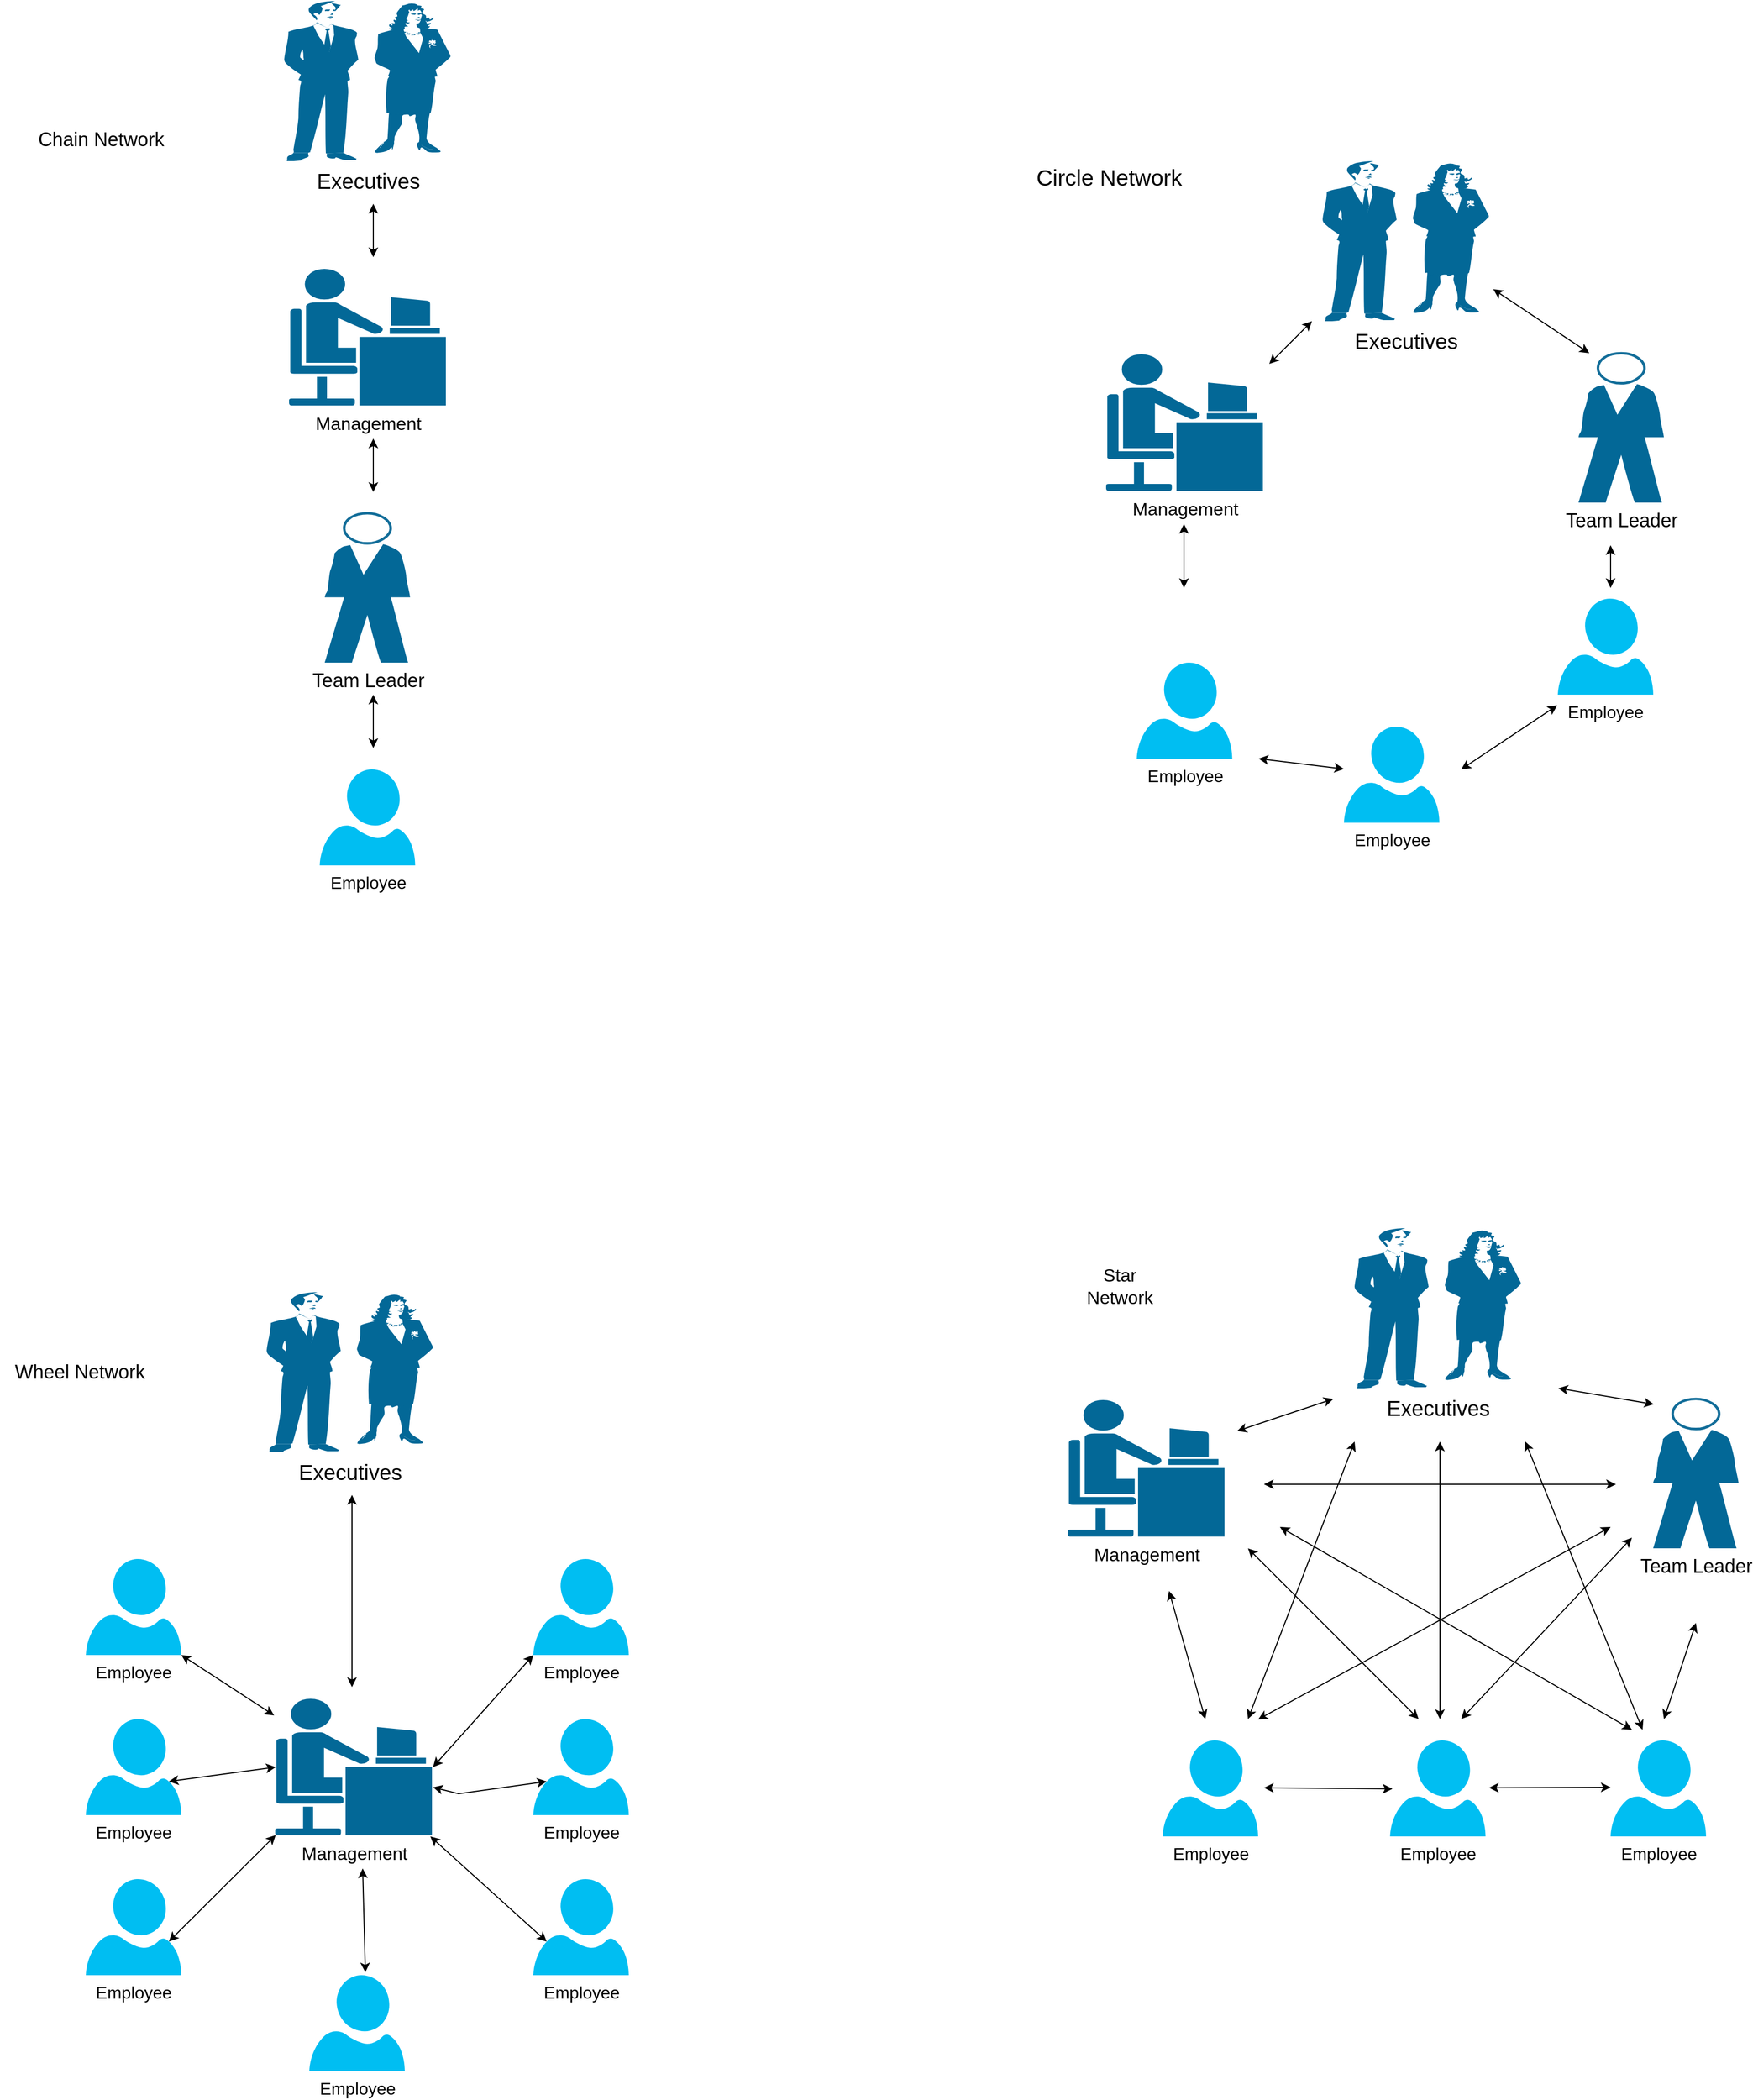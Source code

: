 <mxfile version="24.2.5" type="github">
  <diagram name="Page-1" id="i_VaZ7OJ8o2V3wQM34su">
    <mxGraphModel dx="1631" dy="938" grid="1" gridSize="10" guides="1" tooltips="1" connect="1" arrows="1" fold="1" page="1" pageScale="1" pageWidth="850" pageHeight="1100" math="0" shadow="0">
      <root>
        <mxCell id="0" />
        <mxCell id="1" parent="0" />
        <mxCell id="u5D1p8PYzqS9Afp-8pXa-1" value="Chain Network" style="text;html=1;align=center;verticalAlign=middle;whiteSpace=wrap;rounded=0;strokeWidth=5;fontSize=18;" vertex="1" parent="1">
          <mxGeometry x="110" y="150" width="150" height="60" as="geometry" />
        </mxCell>
        <mxCell id="u5D1p8PYzqS9Afp-8pXa-2" value="&lt;font style=&quot;font-size: 20px;&quot;&gt;Executives&lt;/font&gt;" style="shape=mxgraph.cisco.people.man_woman;html=1;pointerEvents=1;dashed=0;fillColor=#036897;strokeColor=#ffffff;strokeWidth=2;verticalLabelPosition=bottom;verticalAlign=top;align=center;outlineConnect=0;" vertex="1" parent="1">
          <mxGeometry x="356.5" y="50" width="156" height="150" as="geometry" />
        </mxCell>
        <mxCell id="u5D1p8PYzqS9Afp-8pXa-3" value="&lt;font style=&quot;font-size: 17px;&quot;&gt;Management&lt;/font&gt;" style="shape=mxgraph.cisco.people.androgenous_person;html=1;pointerEvents=1;dashed=0;fillColor=#036897;strokeColor=#ffffff;strokeWidth=2;verticalLabelPosition=bottom;verticalAlign=top;align=center;outlineConnect=0;" vertex="1" parent="1">
          <mxGeometry x="360" y="300" width="149" height="130" as="geometry" />
        </mxCell>
        <mxCell id="u5D1p8PYzqS9Afp-8pXa-31" value="&lt;font style=&quot;font-size: 20px;&quot;&gt;Executives&lt;/font&gt;" style="shape=mxgraph.cisco.people.man_woman;html=1;pointerEvents=1;dashed=0;fillColor=#036897;strokeColor=#ffffff;strokeWidth=2;verticalLabelPosition=bottom;verticalAlign=top;align=center;outlineConnect=0;" vertex="1" parent="1">
          <mxGeometry x="340" y="1260" width="156" height="150" as="geometry" />
        </mxCell>
        <mxCell id="u5D1p8PYzqS9Afp-8pXa-32" value="Wheel Network" style="text;html=1;align=center;verticalAlign=middle;whiteSpace=wrap;rounded=0;strokeWidth=5;fontSize=18;" vertex="1" parent="1">
          <mxGeometry x="90" y="1305" width="150" height="60" as="geometry" />
        </mxCell>
        <mxCell id="u5D1p8PYzqS9Afp-8pXa-33" value="&lt;font style=&quot;font-size: 17px;&quot;&gt;Management&lt;/font&gt;" style="shape=mxgraph.cisco.people.androgenous_person;html=1;pointerEvents=1;dashed=0;fillColor=#036897;strokeColor=#ffffff;strokeWidth=2;verticalLabelPosition=bottom;verticalAlign=top;align=center;outlineConnect=0;" vertex="1" parent="1">
          <mxGeometry x="347" y="1640" width="149" height="130" as="geometry" />
        </mxCell>
        <mxCell id="u5D1p8PYzqS9Afp-8pXa-37" value="&lt;font style=&quot;font-size: 16px;&quot;&gt;Employee&lt;/font&gt;" style="verticalLabelPosition=bottom;html=1;verticalAlign=top;align=center;strokeColor=none;fillColor=#00BEF2;shape=mxgraph.azure.user;" vertex="1" parent="1">
          <mxGeometry x="170.5" y="1510" width="89.5" height="90" as="geometry" />
        </mxCell>
        <mxCell id="u5D1p8PYzqS9Afp-8pXa-42" value="&lt;font style=&quot;font-size: 16px;&quot;&gt;Employee&lt;/font&gt;" style="verticalLabelPosition=bottom;html=1;verticalAlign=top;align=center;strokeColor=none;fillColor=#00BEF2;shape=mxgraph.azure.user;" vertex="1" parent="1">
          <mxGeometry x="170.5" y="1660" width="89.5" height="90" as="geometry" />
        </mxCell>
        <mxCell id="u5D1p8PYzqS9Afp-8pXa-43" value="&lt;font style=&quot;font-size: 16px;&quot;&gt;Employee&lt;/font&gt;" style="verticalLabelPosition=bottom;html=1;verticalAlign=top;align=center;strokeColor=none;fillColor=#00BEF2;shape=mxgraph.azure.user;" vertex="1" parent="1">
          <mxGeometry x="170.5" y="1810" width="89.5" height="90" as="geometry" />
        </mxCell>
        <mxCell id="u5D1p8PYzqS9Afp-8pXa-44" value="&lt;font style=&quot;font-size: 16px;&quot;&gt;Employee&lt;/font&gt;" style="verticalLabelPosition=bottom;html=1;verticalAlign=top;align=center;strokeColor=none;fillColor=#00BEF2;shape=mxgraph.azure.user;" vertex="1" parent="1">
          <mxGeometry x="380" y="1900" width="89.5" height="90" as="geometry" />
        </mxCell>
        <mxCell id="u5D1p8PYzqS9Afp-8pXa-45" value="&lt;font style=&quot;font-size: 16px;&quot;&gt;Employee&lt;/font&gt;" style="verticalLabelPosition=bottom;html=1;verticalAlign=top;align=center;strokeColor=none;fillColor=#00BEF2;shape=mxgraph.azure.user;" vertex="1" parent="1">
          <mxGeometry x="590" y="1810" width="89.5" height="90" as="geometry" />
        </mxCell>
        <mxCell id="u5D1p8PYzqS9Afp-8pXa-46" value="&lt;font style=&quot;font-size: 16px;&quot;&gt;Employee&lt;/font&gt;" style="verticalLabelPosition=bottom;html=1;verticalAlign=top;align=center;strokeColor=none;fillColor=#00BEF2;shape=mxgraph.azure.user;" vertex="1" parent="1">
          <mxGeometry x="590" y="1660" width="89.5" height="90" as="geometry" />
        </mxCell>
        <mxCell id="u5D1p8PYzqS9Afp-8pXa-47" value="&lt;font style=&quot;font-size: 16px;&quot;&gt;Employee&lt;/font&gt;" style="verticalLabelPosition=bottom;html=1;verticalAlign=top;align=center;strokeColor=none;fillColor=#00BEF2;shape=mxgraph.azure.user;" vertex="1" parent="1">
          <mxGeometry x="590" y="1510" width="89.5" height="90" as="geometry" />
        </mxCell>
        <mxCell id="u5D1p8PYzqS9Afp-8pXa-50" value="" style="endArrow=classic;startArrow=classic;html=1;rounded=0;entryX=0;entryY=1;entryDx=0;entryDy=0;entryPerimeter=0;exitX=1;exitY=0.5;exitDx=0;exitDy=0;exitPerimeter=0;" edge="1" parent="1" source="u5D1p8PYzqS9Afp-8pXa-33" target="u5D1p8PYzqS9Afp-8pXa-47">
          <mxGeometry width="50" height="50" relative="1" as="geometry">
            <mxPoint x="540" y="1660" as="sourcePoint" />
            <mxPoint x="590" y="1610" as="targetPoint" />
          </mxGeometry>
        </mxCell>
        <mxCell id="u5D1p8PYzqS9Afp-8pXa-51" value="" style="endArrow=classic;startArrow=classic;html=1;rounded=0;entryX=0.14;entryY=0.65;entryDx=0;entryDy=0;entryPerimeter=0;" edge="1" parent="1" source="u5D1p8PYzqS9Afp-8pXa-33" target="u5D1p8PYzqS9Afp-8pXa-46">
          <mxGeometry width="50" height="50" relative="1" as="geometry">
            <mxPoint x="503" y="1815" as="sourcePoint" />
            <mxPoint x="597" y="1710" as="targetPoint" />
            <Array as="points">
              <mxPoint x="520" y="1730" />
            </Array>
          </mxGeometry>
        </mxCell>
        <mxCell id="u5D1p8PYzqS9Afp-8pXa-52" value="" style="endArrow=classic;startArrow=classic;html=1;rounded=0;entryX=0.14;entryY=0.65;entryDx=0;entryDy=0;entryPerimeter=0;" edge="1" parent="1" source="u5D1p8PYzqS9Afp-8pXa-33" target="u5D1p8PYzqS9Afp-8pXa-45">
          <mxGeometry width="50" height="50" relative="1" as="geometry">
            <mxPoint x="490" y="1907.5" as="sourcePoint" />
            <mxPoint x="584" y="1802.5" as="targetPoint" />
          </mxGeometry>
        </mxCell>
        <mxCell id="u5D1p8PYzqS9Afp-8pXa-53" value="" style="endArrow=classic;startArrow=classic;html=1;rounded=0;entryX=0.587;entryY=-0.03;entryDx=0;entryDy=0;entryPerimeter=0;" edge="1" parent="1" target="u5D1p8PYzqS9Afp-8pXa-44">
          <mxGeometry width="50" height="50" relative="1" as="geometry">
            <mxPoint x="430" y="1800" as="sourcePoint" />
            <mxPoint x="540" y="1908" as="targetPoint" />
          </mxGeometry>
        </mxCell>
        <mxCell id="u5D1p8PYzqS9Afp-8pXa-54" value="" style="endArrow=classic;startArrow=classic;html=1;rounded=0;entryX=0.87;entryY=0.65;entryDx=0;entryDy=0;entryPerimeter=0;exitX=0.01;exitY=0.99;exitDx=0;exitDy=0;exitPerimeter=0;" edge="1" parent="1" source="u5D1p8PYzqS9Afp-8pXa-33" target="u5D1p8PYzqS9Afp-8pXa-43">
          <mxGeometry width="50" height="50" relative="1" as="geometry">
            <mxPoint x="279.75" y="1806" as="sourcePoint" />
            <mxPoint x="389.75" y="1904" as="targetPoint" />
          </mxGeometry>
        </mxCell>
        <mxCell id="u5D1p8PYzqS9Afp-8pXa-55" value="" style="endArrow=classic;startArrow=classic;html=1;rounded=0;entryX=0.87;entryY=0.65;entryDx=0;entryDy=0;entryPerimeter=0;exitX=0.01;exitY=0.5;exitDx=0;exitDy=0;exitPerimeter=0;" edge="1" parent="1" source="u5D1p8PYzqS9Afp-8pXa-33" target="u5D1p8PYzqS9Afp-8pXa-42">
          <mxGeometry width="50" height="50" relative="1" as="geometry">
            <mxPoint x="330" y="1700" as="sourcePoint" />
            <mxPoint x="230" y="1799" as="targetPoint" />
          </mxGeometry>
        </mxCell>
        <mxCell id="u5D1p8PYzqS9Afp-8pXa-56" value="" style="endArrow=classic;startArrow=classic;html=1;rounded=0;entryX=1;entryY=1;entryDx=0;entryDy=0;entryPerimeter=0;" edge="1" parent="1" source="u5D1p8PYzqS9Afp-8pXa-33" target="u5D1p8PYzqS9Afp-8pXa-37">
          <mxGeometry width="50" height="50" relative="1" as="geometry">
            <mxPoint x="310.5" y="1600" as="sourcePoint" />
            <mxPoint x="210.5" y="1699" as="targetPoint" />
          </mxGeometry>
        </mxCell>
        <mxCell id="u5D1p8PYzqS9Afp-8pXa-57" value="" style="endArrow=classic;startArrow=classic;html=1;rounded=0;" edge="1" parent="1">
          <mxGeometry width="50" height="50" relative="1" as="geometry">
            <mxPoint x="420" y="1630" as="sourcePoint" />
            <mxPoint x="420" y="1450" as="targetPoint" />
          </mxGeometry>
        </mxCell>
        <mxCell id="u5D1p8PYzqS9Afp-8pXa-58" value="&lt;font style=&quot;font-size: 20px;&quot;&gt;Executives&lt;/font&gt;" style="shape=mxgraph.cisco.people.man_woman;html=1;pointerEvents=1;dashed=0;fillColor=#036897;strokeColor=#ffffff;strokeWidth=2;verticalLabelPosition=bottom;verticalAlign=top;align=center;outlineConnect=0;" vertex="1" parent="1">
          <mxGeometry x="1330" y="200" width="156" height="150" as="geometry" />
        </mxCell>
        <mxCell id="u5D1p8PYzqS9Afp-8pXa-60" value="&lt;font style=&quot;font-size: 17px;&quot;&gt;Management&lt;/font&gt;" style="shape=mxgraph.cisco.people.androgenous_person;html=1;pointerEvents=1;dashed=0;fillColor=#036897;strokeColor=#ffffff;strokeWidth=2;verticalLabelPosition=bottom;verticalAlign=top;align=center;outlineConnect=0;" vertex="1" parent="1">
          <mxGeometry x="1126" y="380" width="149" height="130" as="geometry" />
        </mxCell>
        <mxCell id="u5D1p8PYzqS9Afp-8pXa-61" value="" style="endArrow=classic;startArrow=classic;html=1;rounded=0;" edge="1" parent="1">
          <mxGeometry width="50" height="50" relative="1" as="geometry">
            <mxPoint x="1200" y="600" as="sourcePoint" />
            <mxPoint x="1200" y="540" as="targetPoint" />
          </mxGeometry>
        </mxCell>
        <mxCell id="u5D1p8PYzqS9Afp-8pXa-65" value="&lt;font style=&quot;font-size: 16px;&quot;&gt;Employee&lt;/font&gt;" style="verticalLabelPosition=bottom;html=1;verticalAlign=top;align=center;strokeColor=none;fillColor=#00BEF2;shape=mxgraph.azure.user;" vertex="1" parent="1">
          <mxGeometry x="389.75" y="770" width="89.5" height="90" as="geometry" />
        </mxCell>
        <mxCell id="u5D1p8PYzqS9Afp-8pXa-66" value="&lt;font style=&quot;font-size: 18px;&quot;&gt;Team Leader&lt;/font&gt;" style="shape=mxgraph.cisco.people.standing_man;html=1;pointerEvents=1;dashed=0;fillColor=#036897;strokeColor=#ffffff;strokeWidth=2;verticalLabelPosition=bottom;verticalAlign=top;align=center;outlineConnect=0;" vertex="1" parent="1">
          <mxGeometry x="394.5" y="530" width="80" height="140" as="geometry" />
        </mxCell>
        <mxCell id="u5D1p8PYzqS9Afp-8pXa-67" value="" style="endArrow=classic;startArrow=classic;html=1;rounded=0;" edge="1" parent="1">
          <mxGeometry width="50" height="50" relative="1" as="geometry">
            <mxPoint x="440" y="510" as="sourcePoint" />
            <mxPoint x="440" y="460" as="targetPoint" />
          </mxGeometry>
        </mxCell>
        <mxCell id="u5D1p8PYzqS9Afp-8pXa-68" value="" style="endArrow=classic;startArrow=classic;html=1;rounded=0;" edge="1" parent="1">
          <mxGeometry width="50" height="50" relative="1" as="geometry">
            <mxPoint x="440" y="290" as="sourcePoint" />
            <mxPoint x="440" y="240" as="targetPoint" />
          </mxGeometry>
        </mxCell>
        <mxCell id="u5D1p8PYzqS9Afp-8pXa-69" value="" style="endArrow=classic;startArrow=classic;html=1;rounded=0;" edge="1" parent="1">
          <mxGeometry width="50" height="50" relative="1" as="geometry">
            <mxPoint x="440" y="750" as="sourcePoint" />
            <mxPoint x="440" y="700" as="targetPoint" />
          </mxGeometry>
        </mxCell>
        <mxCell id="u5D1p8PYzqS9Afp-8pXa-70" value="&lt;font style=&quot;font-size: 18px;&quot;&gt;Team Leader&lt;/font&gt;" style="shape=mxgraph.cisco.people.standing_man;html=1;pointerEvents=1;dashed=0;fillColor=#036897;strokeColor=#ffffff;strokeWidth=2;verticalLabelPosition=bottom;verticalAlign=top;align=center;outlineConnect=0;" vertex="1" parent="1">
          <mxGeometry x="1570" y="380" width="80" height="140" as="geometry" />
        </mxCell>
        <mxCell id="u5D1p8PYzqS9Afp-8pXa-71" value="" style="endArrow=classic;startArrow=classic;html=1;rounded=0;" edge="1" parent="1">
          <mxGeometry width="50" height="50" relative="1" as="geometry">
            <mxPoint x="1280" y="390" as="sourcePoint" />
            <mxPoint x="1320" y="350" as="targetPoint" />
          </mxGeometry>
        </mxCell>
        <mxCell id="u5D1p8PYzqS9Afp-8pXa-72" value="" style="endArrow=classic;startArrow=classic;html=1;rounded=0;" edge="1" parent="1">
          <mxGeometry width="50" height="50" relative="1" as="geometry">
            <mxPoint x="1600" y="600" as="sourcePoint" />
            <mxPoint x="1600" y="560" as="targetPoint" />
          </mxGeometry>
        </mxCell>
        <mxCell id="u5D1p8PYzqS9Afp-8pXa-73" value="&lt;font style=&quot;font-size: 16px;&quot;&gt;Employee&lt;/font&gt;" style="verticalLabelPosition=bottom;html=1;verticalAlign=top;align=center;strokeColor=none;fillColor=#00BEF2;shape=mxgraph.azure.user;" vertex="1" parent="1">
          <mxGeometry x="1550.5" y="610" width="89.5" height="90" as="geometry" />
        </mxCell>
        <mxCell id="u5D1p8PYzqS9Afp-8pXa-77" value="" style="endArrow=classic;startArrow=classic;html=1;rounded=0;" edge="1" parent="1">
          <mxGeometry width="50" height="50" relative="1" as="geometry">
            <mxPoint x="1550" y="710" as="sourcePoint" />
            <mxPoint x="1460" y="770" as="targetPoint" />
          </mxGeometry>
        </mxCell>
        <mxCell id="u5D1p8PYzqS9Afp-8pXa-78" value="&lt;font style=&quot;font-size: 16px;&quot;&gt;Employee&lt;/font&gt;" style="verticalLabelPosition=bottom;html=1;verticalAlign=top;align=center;strokeColor=none;fillColor=#00BEF2;shape=mxgraph.azure.user;" vertex="1" parent="1">
          <mxGeometry x="1350" y="730" width="89.5" height="90" as="geometry" />
        </mxCell>
        <mxCell id="u5D1p8PYzqS9Afp-8pXa-79" value="" style="endArrow=classic;startArrow=classic;html=1;rounded=0;" edge="1" parent="1" source="u5D1p8PYzqS9Afp-8pXa-78">
          <mxGeometry width="50" height="50" relative="1" as="geometry">
            <mxPoint x="1350" y="840" as="sourcePoint" />
            <mxPoint x="1270" y="760" as="targetPoint" />
          </mxGeometry>
        </mxCell>
        <mxCell id="u5D1p8PYzqS9Afp-8pXa-80" value="&lt;font style=&quot;font-size: 16px;&quot;&gt;Employee&lt;/font&gt;" style="verticalLabelPosition=bottom;html=1;verticalAlign=top;align=center;strokeColor=none;fillColor=#00BEF2;shape=mxgraph.azure.user;" vertex="1" parent="1">
          <mxGeometry x="1155.75" y="670" width="89.5" height="90" as="geometry" />
        </mxCell>
        <mxCell id="u5D1p8PYzqS9Afp-8pXa-81" value="" style="endArrow=classic;startArrow=classic;html=1;rounded=0;exitX=0.125;exitY=0;exitDx=0;exitDy=0;exitPerimeter=0;" edge="1" parent="1" source="u5D1p8PYzqS9Afp-8pXa-70">
          <mxGeometry width="50" height="50" relative="1" as="geometry">
            <mxPoint x="1410" y="480" as="sourcePoint" />
            <mxPoint x="1490" y="320" as="targetPoint" />
          </mxGeometry>
        </mxCell>
        <mxCell id="u5D1p8PYzqS9Afp-8pXa-82" value="&lt;font style=&quot;font-size: 21px;&quot;&gt;Circle Network&lt;/font&gt;" style="text;html=1;align=center;verticalAlign=middle;whiteSpace=wrap;rounded=0;" vertex="1" parent="1">
          <mxGeometry x="1030" y="160" width="200" height="110" as="geometry" />
        </mxCell>
        <mxCell id="u5D1p8PYzqS9Afp-8pXa-83" value="&lt;font style=&quot;font-size: 20px;&quot;&gt;Executives&lt;/font&gt;" style="shape=mxgraph.cisco.people.man_woman;html=1;pointerEvents=1;dashed=0;fillColor=#036897;strokeColor=#ffffff;strokeWidth=2;verticalLabelPosition=bottom;verticalAlign=top;align=center;outlineConnect=0;" vertex="1" parent="1">
          <mxGeometry x="1360" y="1200" width="156" height="150" as="geometry" />
        </mxCell>
        <mxCell id="u5D1p8PYzqS9Afp-8pXa-84" value="&lt;font style=&quot;font-size: 17px;&quot;&gt;Management&lt;/font&gt;" style="shape=mxgraph.cisco.people.androgenous_person;html=1;pointerEvents=1;dashed=0;fillColor=#036897;strokeColor=#ffffff;strokeWidth=2;verticalLabelPosition=bottom;verticalAlign=top;align=center;outlineConnect=0;" vertex="1" parent="1">
          <mxGeometry x="1090" y="1360" width="149" height="130" as="geometry" />
        </mxCell>
        <mxCell id="u5D1p8PYzqS9Afp-8pXa-85" value="&lt;font style=&quot;font-size: 18px;&quot;&gt;Team Leader&lt;/font&gt;" style="shape=mxgraph.cisco.people.standing_man;html=1;pointerEvents=1;dashed=0;fillColor=#036897;strokeColor=#ffffff;strokeWidth=2;verticalLabelPosition=bottom;verticalAlign=top;align=center;outlineConnect=0;" vertex="1" parent="1">
          <mxGeometry x="1640" y="1360" width="80" height="140" as="geometry" />
        </mxCell>
        <mxCell id="u5D1p8PYzqS9Afp-8pXa-86" value="&lt;font style=&quot;font-size: 16px;&quot;&gt;Employee&lt;/font&gt;" style="verticalLabelPosition=bottom;html=1;verticalAlign=top;align=center;strokeColor=none;fillColor=#00BEF2;shape=mxgraph.azure.user;" vertex="1" parent="1">
          <mxGeometry x="1180" y="1680" width="89.5" height="90" as="geometry" />
        </mxCell>
        <mxCell id="u5D1p8PYzqS9Afp-8pXa-87" value="&lt;font style=&quot;font-size: 16px;&quot;&gt;Employee&lt;/font&gt;" style="verticalLabelPosition=bottom;html=1;verticalAlign=top;align=center;strokeColor=none;fillColor=#00BEF2;shape=mxgraph.azure.user;" vertex="1" parent="1">
          <mxGeometry x="1393.25" y="1680" width="89.5" height="90" as="geometry" />
        </mxCell>
        <mxCell id="u5D1p8PYzqS9Afp-8pXa-88" value="&lt;font style=&quot;font-size: 16px;&quot;&gt;Employee&lt;/font&gt;" style="verticalLabelPosition=bottom;html=1;verticalAlign=top;align=center;strokeColor=none;fillColor=#00BEF2;shape=mxgraph.azure.user;" vertex="1" parent="1">
          <mxGeometry x="1600" y="1680" width="89.5" height="90" as="geometry" />
        </mxCell>
        <mxCell id="u5D1p8PYzqS9Afp-8pXa-89" value="" style="endArrow=classic;startArrow=classic;html=1;rounded=0;" edge="1" parent="1">
          <mxGeometry width="50" height="50" relative="1" as="geometry">
            <mxPoint x="1275" y="1440" as="sourcePoint" />
            <mxPoint x="1605" y="1440" as="targetPoint" />
          </mxGeometry>
        </mxCell>
        <mxCell id="u5D1p8PYzqS9Afp-8pXa-90" value="" style="endArrow=classic;startArrow=classic;html=1;rounded=0;" edge="1" parent="1">
          <mxGeometry width="50" height="50" relative="1" as="geometry">
            <mxPoint x="1186" y="1540" as="sourcePoint" />
            <mxPoint x="1220" y="1660" as="targetPoint" />
          </mxGeometry>
        </mxCell>
        <mxCell id="u5D1p8PYzqS9Afp-8pXa-91" value="" style="endArrow=classic;startArrow=classic;html=1;rounded=0;" edge="1" parent="1">
          <mxGeometry width="50" height="50" relative="1" as="geometry">
            <mxPoint x="1275" y="1724.41" as="sourcePoint" />
            <mxPoint x="1395.5" y="1725.41" as="targetPoint" />
          </mxGeometry>
        </mxCell>
        <mxCell id="u5D1p8PYzqS9Afp-8pXa-92" value="" style="endArrow=classic;startArrow=classic;html=1;rounded=0;" edge="1" parent="1">
          <mxGeometry width="50" height="50" relative="1" as="geometry">
            <mxPoint x="1486" y="1724.41" as="sourcePoint" />
            <mxPoint x="1600" y="1724" as="targetPoint" />
          </mxGeometry>
        </mxCell>
        <mxCell id="u5D1p8PYzqS9Afp-8pXa-93" value="" style="endArrow=classic;startArrow=classic;html=1;rounded=0;" edge="1" parent="1">
          <mxGeometry width="50" height="50" relative="1" as="geometry">
            <mxPoint x="1650" y="1660" as="sourcePoint" />
            <mxPoint x="1680" y="1570" as="targetPoint" />
          </mxGeometry>
        </mxCell>
        <mxCell id="u5D1p8PYzqS9Afp-8pXa-94" value="" style="endArrow=classic;startArrow=classic;html=1;rounded=0;" edge="1" parent="1">
          <mxGeometry width="50" height="50" relative="1" as="geometry">
            <mxPoint x="1269.5" y="1660.41" as="sourcePoint" />
            <mxPoint x="1600" y="1480" as="targetPoint" />
          </mxGeometry>
        </mxCell>
        <mxCell id="u5D1p8PYzqS9Afp-8pXa-97" value="" style="endArrow=classic;startArrow=classic;html=1;rounded=0;" edge="1" parent="1">
          <mxGeometry width="50" height="50" relative="1" as="geometry">
            <mxPoint x="1250" y="1390" as="sourcePoint" />
            <mxPoint x="1340" y="1360" as="targetPoint" />
          </mxGeometry>
        </mxCell>
        <mxCell id="u5D1p8PYzqS9Afp-8pXa-98" value="" style="endArrow=classic;startArrow=classic;html=1;rounded=0;" edge="1" parent="1">
          <mxGeometry width="50" height="50" relative="1" as="geometry">
            <mxPoint x="1551" y="1350" as="sourcePoint" />
            <mxPoint x="1640.5" y="1365" as="targetPoint" />
          </mxGeometry>
        </mxCell>
        <mxCell id="u5D1p8PYzqS9Afp-8pXa-99" value="" style="endArrow=classic;startArrow=classic;html=1;rounded=0;" edge="1" parent="1">
          <mxGeometry width="50" height="50" relative="1" as="geometry">
            <mxPoint x="1620" y="1670" as="sourcePoint" />
            <mxPoint x="1290" y="1480" as="targetPoint" />
          </mxGeometry>
        </mxCell>
        <mxCell id="u5D1p8PYzqS9Afp-8pXa-100" value="" style="endArrow=classic;startArrow=classic;html=1;rounded=0;" edge="1" parent="1">
          <mxGeometry width="50" height="50" relative="1" as="geometry">
            <mxPoint x="1440" y="1400" as="sourcePoint" />
            <mxPoint x="1440" y="1660" as="targetPoint" />
          </mxGeometry>
        </mxCell>
        <mxCell id="u5D1p8PYzqS9Afp-8pXa-101" value="" style="endArrow=classic;startArrow=classic;html=1;rounded=0;" edge="1" parent="1">
          <mxGeometry width="50" height="50" relative="1" as="geometry">
            <mxPoint x="1460" y="1660" as="sourcePoint" />
            <mxPoint x="1620" y="1490" as="targetPoint" />
          </mxGeometry>
        </mxCell>
        <mxCell id="u5D1p8PYzqS9Afp-8pXa-102" value="" style="endArrow=classic;startArrow=classic;html=1;rounded=0;" edge="1" parent="1">
          <mxGeometry width="50" height="50" relative="1" as="geometry">
            <mxPoint x="1420" y="1660" as="sourcePoint" />
            <mxPoint x="1260" y="1500" as="targetPoint" />
          </mxGeometry>
        </mxCell>
        <mxCell id="u5D1p8PYzqS9Afp-8pXa-104" value="" style="endArrow=classic;startArrow=classic;html=1;rounded=0;" edge="1" parent="1">
          <mxGeometry width="50" height="50" relative="1" as="geometry">
            <mxPoint x="1360" y="1400" as="sourcePoint" />
            <mxPoint x="1260" y="1660" as="targetPoint" />
          </mxGeometry>
        </mxCell>
        <mxCell id="u5D1p8PYzqS9Afp-8pXa-105" value="" style="endArrow=classic;startArrow=classic;html=1;rounded=0;" edge="1" parent="1">
          <mxGeometry width="50" height="50" relative="1" as="geometry">
            <mxPoint x="1520" y="1400" as="sourcePoint" />
            <mxPoint x="1630" y="1670" as="targetPoint" />
          </mxGeometry>
        </mxCell>
        <mxCell id="u5D1p8PYzqS9Afp-8pXa-106" value="&lt;font style=&quot;font-size: 17px;&quot;&gt;Star Network&lt;/font&gt;" style="text;html=1;align=center;verticalAlign=middle;whiteSpace=wrap;rounded=0;" vertex="1" parent="1">
          <mxGeometry x="1090" y="1230" width="100" height="50" as="geometry" />
        </mxCell>
      </root>
    </mxGraphModel>
  </diagram>
</mxfile>

